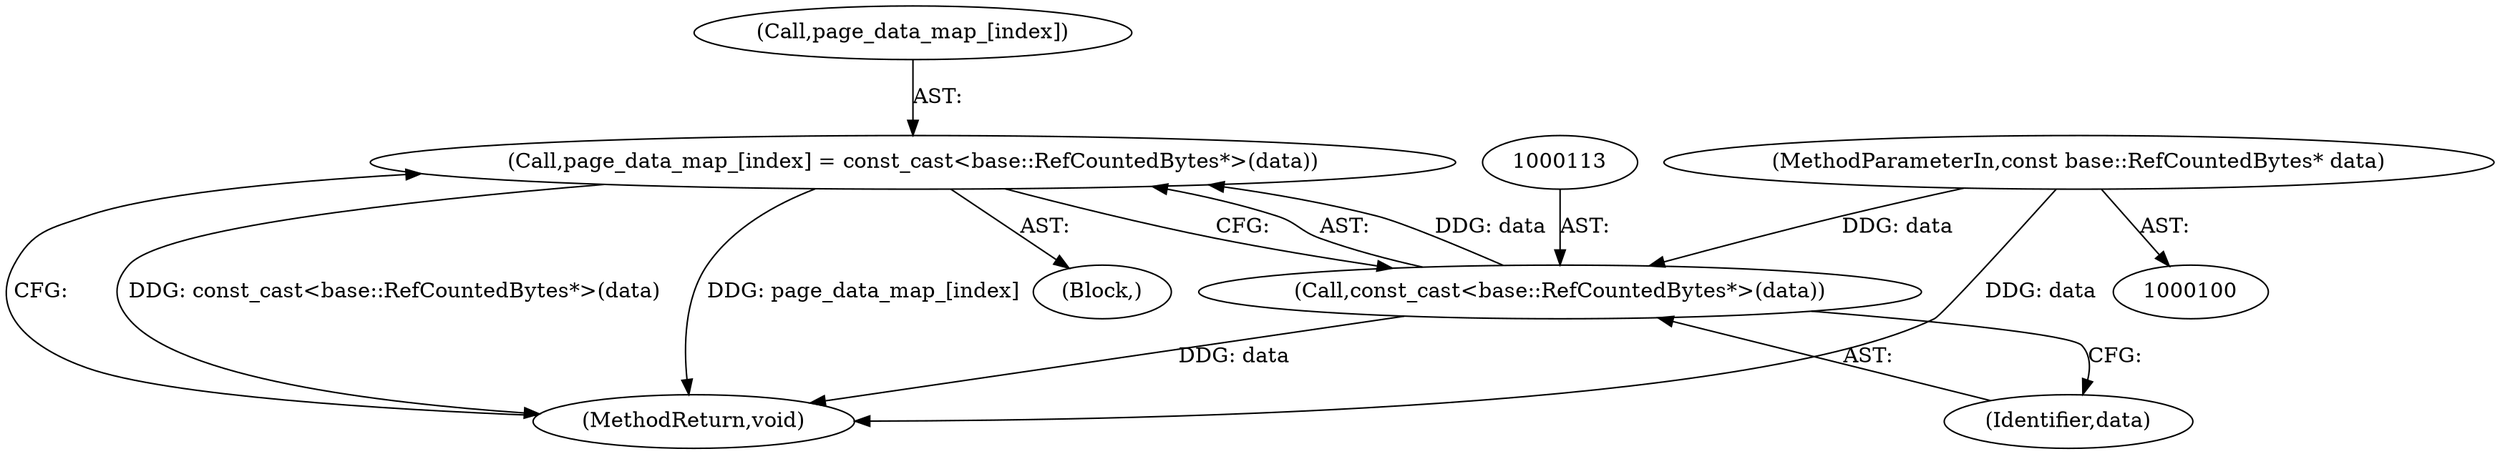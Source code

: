 digraph "0_Chrome_116d0963cadfbf55ef2ec3d13781987c4d80517a_5@array" {
"1000108" [label="(Call,page_data_map_[index] = const_cast<base::RefCountedBytes*>(data))"];
"1000112" [label="(Call,const_cast<base::RefCountedBytes*>(data))"];
"1000102" [label="(MethodParameterIn,const base::RefCountedBytes* data)"];
"1000108" [label="(Call,page_data_map_[index] = const_cast<base::RefCountedBytes*>(data))"];
"1000115" [label="(MethodReturn,void)"];
"1000112" [label="(Call,const_cast<base::RefCountedBytes*>(data))"];
"1000109" [label="(Call,page_data_map_[index])"];
"1000103" [label="(Block,)"];
"1000102" [label="(MethodParameterIn,const base::RefCountedBytes* data)"];
"1000114" [label="(Identifier,data)"];
"1000108" -> "1000103"  [label="AST: "];
"1000108" -> "1000112"  [label="CFG: "];
"1000109" -> "1000108"  [label="AST: "];
"1000112" -> "1000108"  [label="AST: "];
"1000115" -> "1000108"  [label="CFG: "];
"1000108" -> "1000115"  [label="DDG: const_cast<base::RefCountedBytes*>(data)"];
"1000108" -> "1000115"  [label="DDG: page_data_map_[index]"];
"1000112" -> "1000108"  [label="DDG: data"];
"1000112" -> "1000114"  [label="CFG: "];
"1000113" -> "1000112"  [label="AST: "];
"1000114" -> "1000112"  [label="AST: "];
"1000112" -> "1000115"  [label="DDG: data"];
"1000102" -> "1000112"  [label="DDG: data"];
"1000102" -> "1000100"  [label="AST: "];
"1000102" -> "1000115"  [label="DDG: data"];
}
